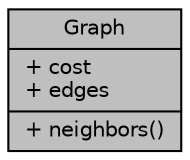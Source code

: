 digraph "Graph"
{
 // LATEX_PDF_SIZE
  edge [fontname="Helvetica",fontsize="10",labelfontname="Helvetica",labelfontsize="10"];
  node [fontname="Helvetica",fontsize="10",shape=record];
  Node1 [label="{Graph\n|+ cost\l+ edges\l|+ neighbors()\l}",height=0.2,width=0.4,color="black", fillcolor="grey75", style="filled", fontcolor="black",tooltip="A graph of nodes and their respective neighbours."];
}
